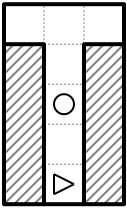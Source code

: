 <?xml version="1.0" encoding="UTF-8"?>
<dia:diagram xmlns:dia="http://www.lysator.liu.se/~alla/dia/">
  <dia:layer name="grilla" visible="true">
    <dia:object type="Standard - Line" version="0" id="O0">
      <dia:attribute name="obj_pos">
        <dia:point val="-7.5,10"/>
      </dia:attribute>
      <dia:attribute name="obj_bb">
        <dia:rectangle val="-7.525,9.975;-5.475,10.025"/>
      </dia:attribute>
      <dia:attribute name="conn_endpoints">
        <dia:point val="-7.5,10"/>
        <dia:point val="-5.5,10"/>
      </dia:attribute>
      <dia:attribute name="numcp">
        <dia:int val="1"/>
      </dia:attribute>
      <dia:attribute name="line_color">
        <dia:color val="#7f7f7f"/>
      </dia:attribute>
      <dia:attribute name="line_width">
        <dia:real val="0.05"/>
      </dia:attribute>
      <dia:attribute name="line_style">
        <dia:enum val="4"/>
      </dia:attribute>
    </dia:object>
    <dia:object type="Standard - Line" version="0" id="O1">
      <dia:attribute name="obj_pos">
        <dia:point val="-7.5,8"/>
      </dia:attribute>
      <dia:attribute name="obj_bb">
        <dia:rectangle val="-7.525,7.975;-5.475,8.025"/>
      </dia:attribute>
      <dia:attribute name="conn_endpoints">
        <dia:point val="-7.5,8"/>
        <dia:point val="-5.5,8"/>
      </dia:attribute>
      <dia:attribute name="numcp">
        <dia:int val="1"/>
      </dia:attribute>
      <dia:attribute name="line_color">
        <dia:color val="#7f7f7f"/>
      </dia:attribute>
      <dia:attribute name="line_width">
        <dia:real val="0.05"/>
      </dia:attribute>
      <dia:attribute name="line_style">
        <dia:enum val="4"/>
      </dia:attribute>
    </dia:object>
    <dia:object type="Standard - Line" version="0" id="O2">
      <dia:attribute name="obj_pos">
        <dia:point val="-7.5,6"/>
      </dia:attribute>
      <dia:attribute name="obj_bb">
        <dia:rectangle val="-7.525,5.975;-5.475,6.025"/>
      </dia:attribute>
      <dia:attribute name="conn_endpoints">
        <dia:point val="-7.5,6"/>
        <dia:point val="-5.5,6"/>
      </dia:attribute>
      <dia:attribute name="numcp">
        <dia:int val="1"/>
      </dia:attribute>
      <dia:attribute name="line_color">
        <dia:color val="#7f7f7f"/>
      </dia:attribute>
      <dia:attribute name="line_width">
        <dia:real val="0.05"/>
      </dia:attribute>
      <dia:attribute name="line_style">
        <dia:enum val="4"/>
      </dia:attribute>
    </dia:object>
    <dia:object type="Standard - Line" version="0" id="O3">
      <dia:attribute name="obj_pos">
        <dia:point val="-7.5,4"/>
      </dia:attribute>
      <dia:attribute name="obj_bb">
        <dia:rectangle val="-7.525,1.975;-7.475,4.025"/>
      </dia:attribute>
      <dia:attribute name="conn_endpoints">
        <dia:point val="-7.5,4"/>
        <dia:point val="-7.5,2"/>
      </dia:attribute>
      <dia:attribute name="numcp">
        <dia:int val="1"/>
      </dia:attribute>
      <dia:attribute name="line_color">
        <dia:color val="#7f7f7f"/>
      </dia:attribute>
      <dia:attribute name="line_width">
        <dia:real val="0.05"/>
      </dia:attribute>
      <dia:attribute name="line_style">
        <dia:enum val="4"/>
      </dia:attribute>
    </dia:object>
    <dia:object type="Standard - Line" version="0" id="O4">
      <dia:attribute name="obj_pos">
        <dia:point val="-5.5,4"/>
      </dia:attribute>
      <dia:attribute name="obj_bb">
        <dia:rectangle val="-5.525,1.975;-5.475,4.025"/>
      </dia:attribute>
      <dia:attribute name="conn_endpoints">
        <dia:point val="-5.5,4"/>
        <dia:point val="-5.5,2"/>
      </dia:attribute>
      <dia:attribute name="numcp">
        <dia:int val="1"/>
      </dia:attribute>
      <dia:attribute name="line_color">
        <dia:color val="#7f7f7f"/>
      </dia:attribute>
      <dia:attribute name="line_width">
        <dia:real val="0.05"/>
      </dia:attribute>
      <dia:attribute name="line_style">
        <dia:enum val="4"/>
      </dia:attribute>
    </dia:object>
    <dia:object type="Standard - Line" version="0" id="O5">
      <dia:attribute name="obj_pos">
        <dia:point val="-7.5,4"/>
      </dia:attribute>
      <dia:attribute name="obj_bb">
        <dia:rectangle val="-7.525,3.975;-5.475,4.025"/>
      </dia:attribute>
      <dia:attribute name="conn_endpoints">
        <dia:point val="-7.5,4"/>
        <dia:point val="-5.5,4"/>
      </dia:attribute>
      <dia:attribute name="numcp">
        <dia:int val="1"/>
      </dia:attribute>
      <dia:attribute name="line_color">
        <dia:color val="#7f7f7f"/>
      </dia:attribute>
      <dia:attribute name="line_width">
        <dia:real val="0.05"/>
      </dia:attribute>
      <dia:attribute name="line_style">
        <dia:enum val="4"/>
      </dia:attribute>
      <dia:attribute name="dashlength">
        <dia:real val="1.0"/>
      </dia:attribute>
    </dia:object>
  </dia:layer>
  <dia:layer name="Rayado" visible="true">
    <dia:object type="Standard - Line" version="0" id="O6">
      <dia:attribute name="obj_pos">
        <dia:point val="-5.5,6"/>
      </dia:attribute>
      <dia:attribute name="obj_bb">
        <dia:rectangle val="-5.571,3.929;-3.429,6.071"/>
      </dia:attribute>
      <dia:attribute name="conn_endpoints">
        <dia:point val="-5.5,6"/>
        <dia:point val="-3.5,4"/>
      </dia:attribute>
      <dia:attribute name="numcp">
        <dia:int val="1"/>
      </dia:attribute>
      <dia:attribute name="line_color">
        <dia:color val="#7f7f7f"/>
      </dia:attribute>
    </dia:object>
    <dia:object type="Standard - Line" version="0" id="O7">
      <dia:attribute name="obj_pos">
        <dia:point val="-5.5,6.5"/>
      </dia:attribute>
      <dia:attribute name="obj_bb">
        <dia:rectangle val="-5.571,4.429;-3.429,6.571"/>
      </dia:attribute>
      <dia:attribute name="conn_endpoints">
        <dia:point val="-5.5,6.5"/>
        <dia:point val="-3.5,4.5"/>
      </dia:attribute>
      <dia:attribute name="numcp">
        <dia:int val="1"/>
      </dia:attribute>
      <dia:attribute name="line_color">
        <dia:color val="#7f7f7f"/>
      </dia:attribute>
    </dia:object>
    <dia:object type="Standard - Line" version="0" id="O8">
      <dia:attribute name="obj_pos">
        <dia:point val="-5.5,7"/>
      </dia:attribute>
      <dia:attribute name="obj_bb">
        <dia:rectangle val="-5.571,4.929;-3.429,7.071"/>
      </dia:attribute>
      <dia:attribute name="conn_endpoints">
        <dia:point val="-5.5,7"/>
        <dia:point val="-3.5,5"/>
      </dia:attribute>
      <dia:attribute name="numcp">
        <dia:int val="1"/>
      </dia:attribute>
      <dia:attribute name="line_color">
        <dia:color val="#7f7f7f"/>
      </dia:attribute>
    </dia:object>
    <dia:object type="Standard - Line" version="0" id="O9">
      <dia:attribute name="obj_pos">
        <dia:point val="-5.5,7.5"/>
      </dia:attribute>
      <dia:attribute name="obj_bb">
        <dia:rectangle val="-5.571,5.429;-3.429,7.571"/>
      </dia:attribute>
      <dia:attribute name="conn_endpoints">
        <dia:point val="-5.5,7.5"/>
        <dia:point val="-3.5,5.5"/>
      </dia:attribute>
      <dia:attribute name="numcp">
        <dia:int val="1"/>
      </dia:attribute>
      <dia:attribute name="line_color">
        <dia:color val="#7f7f7f"/>
      </dia:attribute>
    </dia:object>
    <dia:object type="Standard - Line" version="0" id="O10">
      <dia:attribute name="obj_pos">
        <dia:point val="-5.5,8"/>
      </dia:attribute>
      <dia:attribute name="obj_bb">
        <dia:rectangle val="-5.571,5.929;-3.429,8.071"/>
      </dia:attribute>
      <dia:attribute name="conn_endpoints">
        <dia:point val="-5.5,8"/>
        <dia:point val="-3.5,6"/>
      </dia:attribute>
      <dia:attribute name="numcp">
        <dia:int val="1"/>
      </dia:attribute>
      <dia:attribute name="line_color">
        <dia:color val="#7f7f7f"/>
      </dia:attribute>
    </dia:object>
    <dia:object type="Standard - Line" version="0" id="O11">
      <dia:attribute name="obj_pos">
        <dia:point val="-5.5,8.5"/>
      </dia:attribute>
      <dia:attribute name="obj_bb">
        <dia:rectangle val="-5.571,6.429;-3.429,8.571"/>
      </dia:attribute>
      <dia:attribute name="conn_endpoints">
        <dia:point val="-5.5,8.5"/>
        <dia:point val="-3.5,6.5"/>
      </dia:attribute>
      <dia:attribute name="numcp">
        <dia:int val="1"/>
      </dia:attribute>
      <dia:attribute name="line_color">
        <dia:color val="#7f7f7f"/>
      </dia:attribute>
    </dia:object>
    <dia:object type="Standard - Line" version="0" id="O12">
      <dia:attribute name="obj_pos">
        <dia:point val="-5.5,9"/>
      </dia:attribute>
      <dia:attribute name="obj_bb">
        <dia:rectangle val="-5.571,6.929;-3.429,9.071"/>
      </dia:attribute>
      <dia:attribute name="conn_endpoints">
        <dia:point val="-5.5,9"/>
        <dia:point val="-3.5,7"/>
      </dia:attribute>
      <dia:attribute name="numcp">
        <dia:int val="1"/>
      </dia:attribute>
      <dia:attribute name="line_color">
        <dia:color val="#7f7f7f"/>
      </dia:attribute>
    </dia:object>
    <dia:object type="Standard - Line" version="0" id="O13">
      <dia:attribute name="obj_pos">
        <dia:point val="-5.5,9.5"/>
      </dia:attribute>
      <dia:attribute name="obj_bb">
        <dia:rectangle val="-5.571,7.429;-3.429,9.571"/>
      </dia:attribute>
      <dia:attribute name="conn_endpoints">
        <dia:point val="-5.5,9.5"/>
        <dia:point val="-3.5,7.5"/>
      </dia:attribute>
      <dia:attribute name="numcp">
        <dia:int val="1"/>
      </dia:attribute>
      <dia:attribute name="line_color">
        <dia:color val="#7f7f7f"/>
      </dia:attribute>
    </dia:object>
    <dia:object type="Standard - Line" version="0" id="O14">
      <dia:attribute name="obj_pos">
        <dia:point val="-5.5,10"/>
      </dia:attribute>
      <dia:attribute name="obj_bb">
        <dia:rectangle val="-5.571,7.929;-3.429,10.071"/>
      </dia:attribute>
      <dia:attribute name="conn_endpoints">
        <dia:point val="-5.5,10"/>
        <dia:point val="-3.5,8"/>
      </dia:attribute>
      <dia:attribute name="numcp">
        <dia:int val="1"/>
      </dia:attribute>
      <dia:attribute name="line_color">
        <dia:color val="#7f7f7f"/>
      </dia:attribute>
    </dia:object>
    <dia:object type="Standard - Line" version="0" id="O15">
      <dia:attribute name="obj_pos">
        <dia:point val="-5.5,10.5"/>
      </dia:attribute>
      <dia:attribute name="obj_bb">
        <dia:rectangle val="-5.571,8.429;-3.429,10.571"/>
      </dia:attribute>
      <dia:attribute name="conn_endpoints">
        <dia:point val="-5.5,10.5"/>
        <dia:point val="-3.5,8.5"/>
      </dia:attribute>
      <dia:attribute name="numcp">
        <dia:int val="1"/>
      </dia:attribute>
      <dia:attribute name="line_color">
        <dia:color val="#7f7f7f"/>
      </dia:attribute>
    </dia:object>
    <dia:object type="Standard - Line" version="0" id="O16">
      <dia:attribute name="obj_pos">
        <dia:point val="-5.5,11"/>
      </dia:attribute>
      <dia:attribute name="obj_bb">
        <dia:rectangle val="-5.571,8.929;-3.429,11.071"/>
      </dia:attribute>
      <dia:attribute name="conn_endpoints">
        <dia:point val="-5.5,11"/>
        <dia:point val="-3.5,9"/>
      </dia:attribute>
      <dia:attribute name="numcp">
        <dia:int val="1"/>
      </dia:attribute>
      <dia:attribute name="line_color">
        <dia:color val="#7f7f7f"/>
      </dia:attribute>
    </dia:object>
    <dia:object type="Standard - Line" version="0" id="O17">
      <dia:attribute name="obj_pos">
        <dia:point val="-5.5,11.5"/>
      </dia:attribute>
      <dia:attribute name="obj_bb">
        <dia:rectangle val="-5.571,9.429;-3.429,11.571"/>
      </dia:attribute>
      <dia:attribute name="conn_endpoints">
        <dia:point val="-5.5,11.5"/>
        <dia:point val="-3.5,9.5"/>
      </dia:attribute>
      <dia:attribute name="numcp">
        <dia:int val="1"/>
      </dia:attribute>
      <dia:attribute name="line_color">
        <dia:color val="#7f7f7f"/>
      </dia:attribute>
    </dia:object>
    <dia:object type="Standard - Line" version="0" id="O18">
      <dia:attribute name="obj_pos">
        <dia:point val="-5.5,12"/>
      </dia:attribute>
      <dia:attribute name="obj_bb">
        <dia:rectangle val="-5.571,9.929;-3.429,12.071"/>
      </dia:attribute>
      <dia:attribute name="conn_endpoints">
        <dia:point val="-5.5,12"/>
        <dia:point val="-3.5,10"/>
      </dia:attribute>
      <dia:attribute name="numcp">
        <dia:int val="1"/>
      </dia:attribute>
      <dia:attribute name="line_color">
        <dia:color val="#7f7f7f"/>
      </dia:attribute>
    </dia:object>
    <dia:object type="Standard - Line" version="0" id="O19">
      <dia:attribute name="obj_pos">
        <dia:point val="-5,12"/>
      </dia:attribute>
      <dia:attribute name="obj_bb">
        <dia:rectangle val="-5.071,10.429;-3.429,12.071"/>
      </dia:attribute>
      <dia:attribute name="conn_endpoints">
        <dia:point val="-5,12"/>
        <dia:point val="-3.5,10.5"/>
      </dia:attribute>
      <dia:attribute name="numcp">
        <dia:int val="1"/>
      </dia:attribute>
      <dia:attribute name="line_color">
        <dia:color val="#7f7f7f"/>
      </dia:attribute>
    </dia:object>
    <dia:object type="Standard - Line" version="0" id="O20">
      <dia:attribute name="obj_pos">
        <dia:point val="-4.5,12"/>
      </dia:attribute>
      <dia:attribute name="obj_bb">
        <dia:rectangle val="-4.571,10.929;-3.429,12.071"/>
      </dia:attribute>
      <dia:attribute name="conn_endpoints">
        <dia:point val="-4.5,12"/>
        <dia:point val="-3.5,11"/>
      </dia:attribute>
      <dia:attribute name="numcp">
        <dia:int val="1"/>
      </dia:attribute>
      <dia:attribute name="line_color">
        <dia:color val="#7f7f7f"/>
      </dia:attribute>
    </dia:object>
    <dia:object type="Standard - Line" version="0" id="O21">
      <dia:attribute name="obj_pos">
        <dia:point val="-4,12"/>
      </dia:attribute>
      <dia:attribute name="obj_bb">
        <dia:rectangle val="-4.071,11.429;-3.429,12.071"/>
      </dia:attribute>
      <dia:attribute name="conn_endpoints">
        <dia:point val="-4,12"/>
        <dia:point val="-3.5,11.5"/>
      </dia:attribute>
      <dia:attribute name="numcp">
        <dia:int val="1"/>
      </dia:attribute>
      <dia:attribute name="line_color">
        <dia:color val="#7f7f7f"/>
      </dia:attribute>
    </dia:object>
    <dia:object type="Standard - Line" version="0" id="O22">
      <dia:attribute name="obj_pos">
        <dia:point val="-5.5,4.5"/>
      </dia:attribute>
      <dia:attribute name="obj_bb">
        <dia:rectangle val="-5.571,3.929;-4.929,4.571"/>
      </dia:attribute>
      <dia:attribute name="conn_endpoints">
        <dia:point val="-5.5,4.5"/>
        <dia:point val="-5,4"/>
      </dia:attribute>
      <dia:attribute name="numcp">
        <dia:int val="1"/>
      </dia:attribute>
      <dia:attribute name="line_color">
        <dia:color val="#7f7f7f"/>
      </dia:attribute>
    </dia:object>
    <dia:object type="Standard - Line" version="0" id="O23">
      <dia:attribute name="obj_pos">
        <dia:point val="-5.5,5.5"/>
      </dia:attribute>
      <dia:attribute name="obj_bb">
        <dia:rectangle val="-5.571,3.929;-3.929,5.571"/>
      </dia:attribute>
      <dia:attribute name="conn_endpoints">
        <dia:point val="-5.5,5.5"/>
        <dia:point val="-4,4"/>
      </dia:attribute>
      <dia:attribute name="numcp">
        <dia:int val="1"/>
      </dia:attribute>
      <dia:attribute name="line_color">
        <dia:color val="#7f7f7f"/>
      </dia:attribute>
    </dia:object>
    <dia:object type="Standard - Line" version="0" id="O24">
      <dia:attribute name="obj_pos">
        <dia:point val="-5.5,5"/>
      </dia:attribute>
      <dia:attribute name="obj_bb">
        <dia:rectangle val="-5.571,3.929;-4.429,5.071"/>
      </dia:attribute>
      <dia:attribute name="conn_endpoints">
        <dia:point val="-5.5,5"/>
        <dia:point val="-4.5,4"/>
      </dia:attribute>
      <dia:attribute name="numcp">
        <dia:int val="1"/>
      </dia:attribute>
      <dia:attribute name="line_color">
        <dia:color val="#7f7f7f"/>
      </dia:attribute>
    </dia:object>
    <dia:object type="Standard - Line" version="0" id="O25">
      <dia:attribute name="obj_pos">
        <dia:point val="-9.5,6"/>
      </dia:attribute>
      <dia:attribute name="obj_bb">
        <dia:rectangle val="-9.571,3.929;-7.429,6.071"/>
      </dia:attribute>
      <dia:attribute name="conn_endpoints">
        <dia:point val="-9.5,6"/>
        <dia:point val="-7.5,4"/>
      </dia:attribute>
      <dia:attribute name="numcp">
        <dia:int val="1"/>
      </dia:attribute>
      <dia:attribute name="line_color">
        <dia:color val="#7f7f7f"/>
      </dia:attribute>
    </dia:object>
    <dia:object type="Standard - Line" version="0" id="O26">
      <dia:attribute name="obj_pos">
        <dia:point val="-9.5,6.5"/>
      </dia:attribute>
      <dia:attribute name="obj_bb">
        <dia:rectangle val="-9.571,4.429;-7.429,6.571"/>
      </dia:attribute>
      <dia:attribute name="conn_endpoints">
        <dia:point val="-9.5,6.5"/>
        <dia:point val="-7.5,4.5"/>
      </dia:attribute>
      <dia:attribute name="numcp">
        <dia:int val="1"/>
      </dia:attribute>
      <dia:attribute name="line_color">
        <dia:color val="#7f7f7f"/>
      </dia:attribute>
    </dia:object>
    <dia:object type="Standard - Line" version="0" id="O27">
      <dia:attribute name="obj_pos">
        <dia:point val="-9.5,7"/>
      </dia:attribute>
      <dia:attribute name="obj_bb">
        <dia:rectangle val="-9.571,4.929;-7.429,7.071"/>
      </dia:attribute>
      <dia:attribute name="conn_endpoints">
        <dia:point val="-9.5,7"/>
        <dia:point val="-7.5,5"/>
      </dia:attribute>
      <dia:attribute name="numcp">
        <dia:int val="1"/>
      </dia:attribute>
      <dia:attribute name="line_color">
        <dia:color val="#7f7f7f"/>
      </dia:attribute>
    </dia:object>
    <dia:object type="Standard - Line" version="0" id="O28">
      <dia:attribute name="obj_pos">
        <dia:point val="-9.5,7.5"/>
      </dia:attribute>
      <dia:attribute name="obj_bb">
        <dia:rectangle val="-9.571,5.429;-7.429,7.571"/>
      </dia:attribute>
      <dia:attribute name="conn_endpoints">
        <dia:point val="-9.5,7.5"/>
        <dia:point val="-7.5,5.5"/>
      </dia:attribute>
      <dia:attribute name="numcp">
        <dia:int val="1"/>
      </dia:attribute>
      <dia:attribute name="line_color">
        <dia:color val="#7f7f7f"/>
      </dia:attribute>
    </dia:object>
    <dia:object type="Standard - Line" version="0" id="O29">
      <dia:attribute name="obj_pos">
        <dia:point val="-9.5,8"/>
      </dia:attribute>
      <dia:attribute name="obj_bb">
        <dia:rectangle val="-9.571,5.929;-7.429,8.071"/>
      </dia:attribute>
      <dia:attribute name="conn_endpoints">
        <dia:point val="-9.5,8"/>
        <dia:point val="-7.5,6"/>
      </dia:attribute>
      <dia:attribute name="numcp">
        <dia:int val="1"/>
      </dia:attribute>
      <dia:attribute name="line_color">
        <dia:color val="#7f7f7f"/>
      </dia:attribute>
    </dia:object>
    <dia:object type="Standard - Line" version="0" id="O30">
      <dia:attribute name="obj_pos">
        <dia:point val="-9.5,8.5"/>
      </dia:attribute>
      <dia:attribute name="obj_bb">
        <dia:rectangle val="-9.571,6.429;-7.429,8.571"/>
      </dia:attribute>
      <dia:attribute name="conn_endpoints">
        <dia:point val="-9.5,8.5"/>
        <dia:point val="-7.5,6.5"/>
      </dia:attribute>
      <dia:attribute name="numcp">
        <dia:int val="1"/>
      </dia:attribute>
      <dia:attribute name="line_color">
        <dia:color val="#7f7f7f"/>
      </dia:attribute>
    </dia:object>
    <dia:object type="Standard - Line" version="0" id="O31">
      <dia:attribute name="obj_pos">
        <dia:point val="-9.5,9"/>
      </dia:attribute>
      <dia:attribute name="obj_bb">
        <dia:rectangle val="-9.571,6.929;-7.429,9.071"/>
      </dia:attribute>
      <dia:attribute name="conn_endpoints">
        <dia:point val="-9.5,9"/>
        <dia:point val="-7.5,7"/>
      </dia:attribute>
      <dia:attribute name="numcp">
        <dia:int val="1"/>
      </dia:attribute>
      <dia:attribute name="line_color">
        <dia:color val="#7f7f7f"/>
      </dia:attribute>
    </dia:object>
    <dia:object type="Standard - Line" version="0" id="O32">
      <dia:attribute name="obj_pos">
        <dia:point val="-9.5,9.5"/>
      </dia:attribute>
      <dia:attribute name="obj_bb">
        <dia:rectangle val="-9.571,7.429;-7.429,9.571"/>
      </dia:attribute>
      <dia:attribute name="conn_endpoints">
        <dia:point val="-9.5,9.5"/>
        <dia:point val="-7.5,7.5"/>
      </dia:attribute>
      <dia:attribute name="numcp">
        <dia:int val="1"/>
      </dia:attribute>
      <dia:attribute name="line_color">
        <dia:color val="#7f7f7f"/>
      </dia:attribute>
    </dia:object>
    <dia:object type="Standard - Line" version="0" id="O33">
      <dia:attribute name="obj_pos">
        <dia:point val="-9.5,10"/>
      </dia:attribute>
      <dia:attribute name="obj_bb">
        <dia:rectangle val="-9.571,7.929;-7.429,10.071"/>
      </dia:attribute>
      <dia:attribute name="conn_endpoints">
        <dia:point val="-9.5,10"/>
        <dia:point val="-7.5,8"/>
      </dia:attribute>
      <dia:attribute name="numcp">
        <dia:int val="1"/>
      </dia:attribute>
      <dia:attribute name="line_color">
        <dia:color val="#7f7f7f"/>
      </dia:attribute>
    </dia:object>
    <dia:object type="Standard - Line" version="0" id="O34">
      <dia:attribute name="obj_pos">
        <dia:point val="-9.5,10.5"/>
      </dia:attribute>
      <dia:attribute name="obj_bb">
        <dia:rectangle val="-9.571,8.429;-7.429,10.571"/>
      </dia:attribute>
      <dia:attribute name="conn_endpoints">
        <dia:point val="-9.5,10.5"/>
        <dia:point val="-7.5,8.5"/>
      </dia:attribute>
      <dia:attribute name="numcp">
        <dia:int val="1"/>
      </dia:attribute>
      <dia:attribute name="line_color">
        <dia:color val="#7f7f7f"/>
      </dia:attribute>
    </dia:object>
    <dia:object type="Standard - Line" version="0" id="O35">
      <dia:attribute name="obj_pos">
        <dia:point val="-9.5,11"/>
      </dia:attribute>
      <dia:attribute name="obj_bb">
        <dia:rectangle val="-9.571,8.929;-7.429,11.071"/>
      </dia:attribute>
      <dia:attribute name="conn_endpoints">
        <dia:point val="-9.5,11"/>
        <dia:point val="-7.5,9"/>
      </dia:attribute>
      <dia:attribute name="numcp">
        <dia:int val="1"/>
      </dia:attribute>
      <dia:attribute name="line_color">
        <dia:color val="#7f7f7f"/>
      </dia:attribute>
    </dia:object>
    <dia:object type="Standard - Line" version="0" id="O36">
      <dia:attribute name="obj_pos">
        <dia:point val="-9.5,11.5"/>
      </dia:attribute>
      <dia:attribute name="obj_bb">
        <dia:rectangle val="-9.571,9.429;-7.429,11.571"/>
      </dia:attribute>
      <dia:attribute name="conn_endpoints">
        <dia:point val="-9.5,11.5"/>
        <dia:point val="-7.5,9.5"/>
      </dia:attribute>
      <dia:attribute name="numcp">
        <dia:int val="1"/>
      </dia:attribute>
      <dia:attribute name="line_color">
        <dia:color val="#7f7f7f"/>
      </dia:attribute>
    </dia:object>
    <dia:object type="Standard - Line" version="0" id="O37">
      <dia:attribute name="obj_pos">
        <dia:point val="-9.5,12"/>
      </dia:attribute>
      <dia:attribute name="obj_bb">
        <dia:rectangle val="-9.571,9.929;-7.429,12.071"/>
      </dia:attribute>
      <dia:attribute name="conn_endpoints">
        <dia:point val="-9.5,12"/>
        <dia:point val="-7.5,10"/>
      </dia:attribute>
      <dia:attribute name="numcp">
        <dia:int val="1"/>
      </dia:attribute>
      <dia:attribute name="line_color">
        <dia:color val="#7f7f7f"/>
      </dia:attribute>
    </dia:object>
    <dia:object type="Standard - Line" version="0" id="O38">
      <dia:attribute name="obj_pos">
        <dia:point val="-9,12"/>
      </dia:attribute>
      <dia:attribute name="obj_bb">
        <dia:rectangle val="-9.071,10.429;-7.429,12.071"/>
      </dia:attribute>
      <dia:attribute name="conn_endpoints">
        <dia:point val="-9,12"/>
        <dia:point val="-7.5,10.5"/>
      </dia:attribute>
      <dia:attribute name="numcp">
        <dia:int val="1"/>
      </dia:attribute>
      <dia:attribute name="line_color">
        <dia:color val="#7f7f7f"/>
      </dia:attribute>
    </dia:object>
    <dia:object type="Standard - Line" version="0" id="O39">
      <dia:attribute name="obj_pos">
        <dia:point val="-8.5,12"/>
      </dia:attribute>
      <dia:attribute name="obj_bb">
        <dia:rectangle val="-8.571,10.929;-7.429,12.071"/>
      </dia:attribute>
      <dia:attribute name="conn_endpoints">
        <dia:point val="-8.5,12"/>
        <dia:point val="-7.5,11"/>
      </dia:attribute>
      <dia:attribute name="numcp">
        <dia:int val="1"/>
      </dia:attribute>
      <dia:attribute name="line_color">
        <dia:color val="#7f7f7f"/>
      </dia:attribute>
    </dia:object>
    <dia:object type="Standard - Line" version="0" id="O40">
      <dia:attribute name="obj_pos">
        <dia:point val="-8,12"/>
      </dia:attribute>
      <dia:attribute name="obj_bb">
        <dia:rectangle val="-8.071,11.429;-7.429,12.071"/>
      </dia:attribute>
      <dia:attribute name="conn_endpoints">
        <dia:point val="-8,12"/>
        <dia:point val="-7.5,11.5"/>
      </dia:attribute>
      <dia:attribute name="numcp">
        <dia:int val="1"/>
      </dia:attribute>
      <dia:attribute name="line_color">
        <dia:color val="#7f7f7f"/>
      </dia:attribute>
    </dia:object>
    <dia:object type="Standard - Line" version="0" id="O41">
      <dia:attribute name="obj_pos">
        <dia:point val="-9.5,4.5"/>
      </dia:attribute>
      <dia:attribute name="obj_bb">
        <dia:rectangle val="-9.571,3.929;-8.929,4.571"/>
      </dia:attribute>
      <dia:attribute name="conn_endpoints">
        <dia:point val="-9.5,4.5"/>
        <dia:point val="-9,4"/>
      </dia:attribute>
      <dia:attribute name="numcp">
        <dia:int val="1"/>
      </dia:attribute>
      <dia:attribute name="line_color">
        <dia:color val="#7f7f7f"/>
      </dia:attribute>
    </dia:object>
    <dia:object type="Standard - Line" version="0" id="O42">
      <dia:attribute name="obj_pos">
        <dia:point val="-9.5,5.5"/>
      </dia:attribute>
      <dia:attribute name="obj_bb">
        <dia:rectangle val="-9.571,3.929;-7.929,5.571"/>
      </dia:attribute>
      <dia:attribute name="conn_endpoints">
        <dia:point val="-9.5,5.5"/>
        <dia:point val="-8,4"/>
      </dia:attribute>
      <dia:attribute name="numcp">
        <dia:int val="1"/>
      </dia:attribute>
      <dia:attribute name="line_color">
        <dia:color val="#7f7f7f"/>
      </dia:attribute>
    </dia:object>
    <dia:object type="Standard - Line" version="0" id="O43">
      <dia:attribute name="obj_pos">
        <dia:point val="-9.5,5"/>
      </dia:attribute>
      <dia:attribute name="obj_bb">
        <dia:rectangle val="-9.571,3.929;-8.429,5.071"/>
      </dia:attribute>
      <dia:attribute name="conn_endpoints">
        <dia:point val="-9.5,5"/>
        <dia:point val="-8.5,4"/>
      </dia:attribute>
      <dia:attribute name="numcp">
        <dia:int val="1"/>
      </dia:attribute>
      <dia:attribute name="line_color">
        <dia:color val="#7f7f7f"/>
      </dia:attribute>
    </dia:object>
  </dia:layer>
  <dia:layer name="objetos" visible="true">
    <dia:object type="Standard - Line" version="0" id="O44">
      <dia:attribute name="obj_pos">
        <dia:point val="-7,11.5"/>
      </dia:attribute>
      <dia:attribute name="obj_bb">
        <dia:rectangle val="-7.067,10.933;-5.933,11.567"/>
      </dia:attribute>
      <dia:attribute name="conn_endpoints">
        <dia:point val="-7,11.5"/>
        <dia:point val="-6,11"/>
      </dia:attribute>
      <dia:attribute name="numcp">
        <dia:int val="1"/>
      </dia:attribute>
      <dia:attribute name="line_width">
        <dia:real val="0.1"/>
      </dia:attribute>
    </dia:object>
    <dia:object type="Standard - Line" version="0" id="O45">
      <dia:attribute name="obj_pos">
        <dia:point val="-7,11.5"/>
      </dia:attribute>
      <dia:attribute name="obj_bb">
        <dia:rectangle val="-7.05,10.45;-6.95,11.55"/>
      </dia:attribute>
      <dia:attribute name="conn_endpoints">
        <dia:point val="-7,11.5"/>
        <dia:point val="-7,10.5"/>
      </dia:attribute>
      <dia:attribute name="numcp">
        <dia:int val="1"/>
      </dia:attribute>
      <dia:attribute name="line_width">
        <dia:real val="0.1"/>
      </dia:attribute>
    </dia:object>
    <dia:object type="Standard - Line" version="0" id="O46">
      <dia:attribute name="obj_pos">
        <dia:point val="-7,10.5"/>
      </dia:attribute>
      <dia:attribute name="obj_bb">
        <dia:rectangle val="-7.067,10.433;-5.933,11.067"/>
      </dia:attribute>
      <dia:attribute name="conn_endpoints">
        <dia:point val="-7,10.5"/>
        <dia:point val="-6,11"/>
      </dia:attribute>
      <dia:attribute name="numcp">
        <dia:int val="1"/>
      </dia:attribute>
      <dia:attribute name="line_width">
        <dia:real val="0.1"/>
      </dia:attribute>
    </dia:object>
    <dia:object type="Flowchart - Ellipse" version="0" id="O47">
      <dia:attribute name="obj_pos">
        <dia:point val="-7,6.5"/>
      </dia:attribute>
      <dia:attribute name="obj_bb">
        <dia:rectangle val="-7.05,6.45;-5.95,7.55"/>
      </dia:attribute>
      <dia:attribute name="elem_corner">
        <dia:point val="-7,6.5"/>
      </dia:attribute>
      <dia:attribute name="elem_width">
        <dia:real val="1"/>
      </dia:attribute>
      <dia:attribute name="elem_height">
        <dia:real val="1.0"/>
      </dia:attribute>
      <dia:attribute name="border_width">
        <dia:real val="0.1"/>
      </dia:attribute>
      <dia:attribute name="show_background">
        <dia:boolean val="true"/>
      </dia:attribute>
      <dia:attribute name="padding">
        <dia:real val="0"/>
      </dia:attribute>
      <dia:attribute name="text">
        <dia:composite type="text">
          <dia:attribute name="string">
            <dia:string>##</dia:string>
          </dia:attribute>
          <dia:attribute name="font">
            <dia:font family="sans" style="0" name="Helvetica"/>
          </dia:attribute>
          <dia:attribute name="height">
            <dia:real val="0.225"/>
          </dia:attribute>
          <dia:attribute name="pos">
            <dia:point val="-6.5,7.055"/>
          </dia:attribute>
          <dia:attribute name="color">
            <dia:color val="#000000"/>
          </dia:attribute>
          <dia:attribute name="alignment">
            <dia:enum val="1"/>
          </dia:attribute>
        </dia:composite>
      </dia:attribute>
    </dia:object>
  </dia:layer>
  <dia:layer name="murallas" visible="true" active="true">
    <dia:object type="Standard - Line" version="0" id="O48">
      <dia:attribute name="obj_pos">
        <dia:point val="-9.5,2"/>
      </dia:attribute>
      <dia:attribute name="obj_bb">
        <dia:rectangle val="-9.6,1.85;-9.4,12.15"/>
      </dia:attribute>
      <dia:attribute name="conn_endpoints">
        <dia:point val="-9.5,2"/>
        <dia:point val="-9.5,12"/>
      </dia:attribute>
      <dia:attribute name="numcp">
        <dia:int val="1"/>
      </dia:attribute>
      <dia:attribute name="line_width">
        <dia:real val="0.2"/>
      </dia:attribute>
      <dia:attribute name="absolute_start_gap">
        <dia:real val="-0.05"/>
      </dia:attribute>
      <dia:attribute name="absolute_end_gap">
        <dia:real val="-0.05"/>
      </dia:attribute>
    </dia:object>
    <dia:object type="Standard - Line" version="0" id="O49">
      <dia:attribute name="obj_pos">
        <dia:point val="-9.5,12"/>
      </dia:attribute>
      <dia:attribute name="obj_bb">
        <dia:rectangle val="-9.65,11.9;-3.35,12.1"/>
      </dia:attribute>
      <dia:attribute name="conn_endpoints">
        <dia:point val="-9.5,12"/>
        <dia:point val="-3.5,12"/>
      </dia:attribute>
      <dia:attribute name="numcp">
        <dia:int val="1"/>
      </dia:attribute>
      <dia:attribute name="line_width">
        <dia:real val="0.2"/>
      </dia:attribute>
      <dia:attribute name="absolute_start_gap">
        <dia:real val="-0.05"/>
      </dia:attribute>
      <dia:attribute name="absolute_end_gap">
        <dia:real val="-0.05"/>
      </dia:attribute>
    </dia:object>
    <dia:object type="Standard - Line" version="0" id="O50">
      <dia:attribute name="obj_pos">
        <dia:point val="-3.5,12"/>
      </dia:attribute>
      <dia:attribute name="obj_bb">
        <dia:rectangle val="-3.6,1.84;-3.4,12.16"/>
      </dia:attribute>
      <dia:attribute name="conn_endpoints">
        <dia:point val="-3.5,12"/>
        <dia:point val="-3.5,2"/>
      </dia:attribute>
      <dia:attribute name="numcp">
        <dia:int val="1"/>
      </dia:attribute>
      <dia:attribute name="line_width">
        <dia:real val="0.2"/>
      </dia:attribute>
      <dia:attribute name="absolute_start_gap">
        <dia:real val="-0.06"/>
      </dia:attribute>
      <dia:attribute name="absolute_end_gap">
        <dia:real val="-0.06"/>
      </dia:attribute>
    </dia:object>
    <dia:object type="Standard - Line" version="0" id="O51">
      <dia:attribute name="obj_pos">
        <dia:point val="-3.5,2"/>
      </dia:attribute>
      <dia:attribute name="obj_bb">
        <dia:rectangle val="-9.65,1.9;-3.35,2.1"/>
      </dia:attribute>
      <dia:attribute name="conn_endpoints">
        <dia:point val="-3.5,2"/>
        <dia:point val="-9.5,2"/>
      </dia:attribute>
      <dia:attribute name="numcp">
        <dia:int val="1"/>
      </dia:attribute>
      <dia:attribute name="line_width">
        <dia:real val="0.2"/>
      </dia:attribute>
      <dia:attribute name="absolute_start_gap">
        <dia:real val="-0.05"/>
      </dia:attribute>
      <dia:attribute name="absolute_end_gap">
        <dia:real val="-0.05"/>
      </dia:attribute>
    </dia:object>
    <dia:object type="Standard - Line" version="0" id="O52">
      <dia:attribute name="obj_pos">
        <dia:point val="-7.5,12"/>
      </dia:attribute>
      <dia:attribute name="obj_bb">
        <dia:rectangle val="-7.6,3.85;-7.4,12.15"/>
      </dia:attribute>
      <dia:attribute name="conn_endpoints">
        <dia:point val="-7.5,12"/>
        <dia:point val="-7.5,4"/>
      </dia:attribute>
      <dia:attribute name="numcp">
        <dia:int val="1"/>
      </dia:attribute>
      <dia:attribute name="line_width">
        <dia:real val="0.2"/>
      </dia:attribute>
      <dia:attribute name="absolute_start_gap">
        <dia:real val="-0.05"/>
      </dia:attribute>
      <dia:attribute name="absolute_end_gap">
        <dia:real val="-0.05"/>
      </dia:attribute>
    </dia:object>
    <dia:object type="Standard - Line" version="0" id="O53">
      <dia:attribute name="obj_pos">
        <dia:point val="-5.5,12"/>
      </dia:attribute>
      <dia:attribute name="obj_bb">
        <dia:rectangle val="-5.6,3.85;-5.4,12.15"/>
      </dia:attribute>
      <dia:attribute name="conn_endpoints">
        <dia:point val="-5.5,12"/>
        <dia:point val="-5.5,4"/>
      </dia:attribute>
      <dia:attribute name="numcp">
        <dia:int val="1"/>
      </dia:attribute>
      <dia:attribute name="line_width">
        <dia:real val="0.2"/>
      </dia:attribute>
      <dia:attribute name="absolute_start_gap">
        <dia:real val="-0.05"/>
      </dia:attribute>
      <dia:attribute name="absolute_end_gap">
        <dia:real val="-0.05"/>
      </dia:attribute>
    </dia:object>
    <dia:object type="Standard - Line" version="0" id="O54">
      <dia:attribute name="obj_pos">
        <dia:point val="-9.5,4"/>
      </dia:attribute>
      <dia:attribute name="obj_bb">
        <dia:rectangle val="-9.65,3.9;-7.35,4.1"/>
      </dia:attribute>
      <dia:attribute name="conn_endpoints">
        <dia:point val="-9.5,4"/>
        <dia:point val="-7.5,4"/>
      </dia:attribute>
      <dia:attribute name="numcp">
        <dia:int val="1"/>
      </dia:attribute>
      <dia:attribute name="line_width">
        <dia:real val="0.2"/>
      </dia:attribute>
      <dia:attribute name="absolute_start_gap">
        <dia:real val="-0.05"/>
      </dia:attribute>
      <dia:attribute name="absolute_end_gap">
        <dia:real val="-0.05"/>
      </dia:attribute>
    </dia:object>
    <dia:object type="Standard - Line" version="0" id="O55">
      <dia:attribute name="obj_pos">
        <dia:point val="-5.5,4"/>
      </dia:attribute>
      <dia:attribute name="obj_bb">
        <dia:rectangle val="-5.65,3.9;-3.35,4.1"/>
      </dia:attribute>
      <dia:attribute name="conn_endpoints">
        <dia:point val="-5.5,4"/>
        <dia:point val="-3.5,4"/>
      </dia:attribute>
      <dia:attribute name="numcp">
        <dia:int val="1"/>
      </dia:attribute>
      <dia:attribute name="line_width">
        <dia:real val="0.2"/>
      </dia:attribute>
      <dia:attribute name="absolute_start_gap">
        <dia:real val="-0.05"/>
      </dia:attribute>
      <dia:attribute name="absolute_end_gap">
        <dia:real val="-0.05"/>
      </dia:attribute>
    </dia:object>
  </dia:layer>
</dia:diagram>

